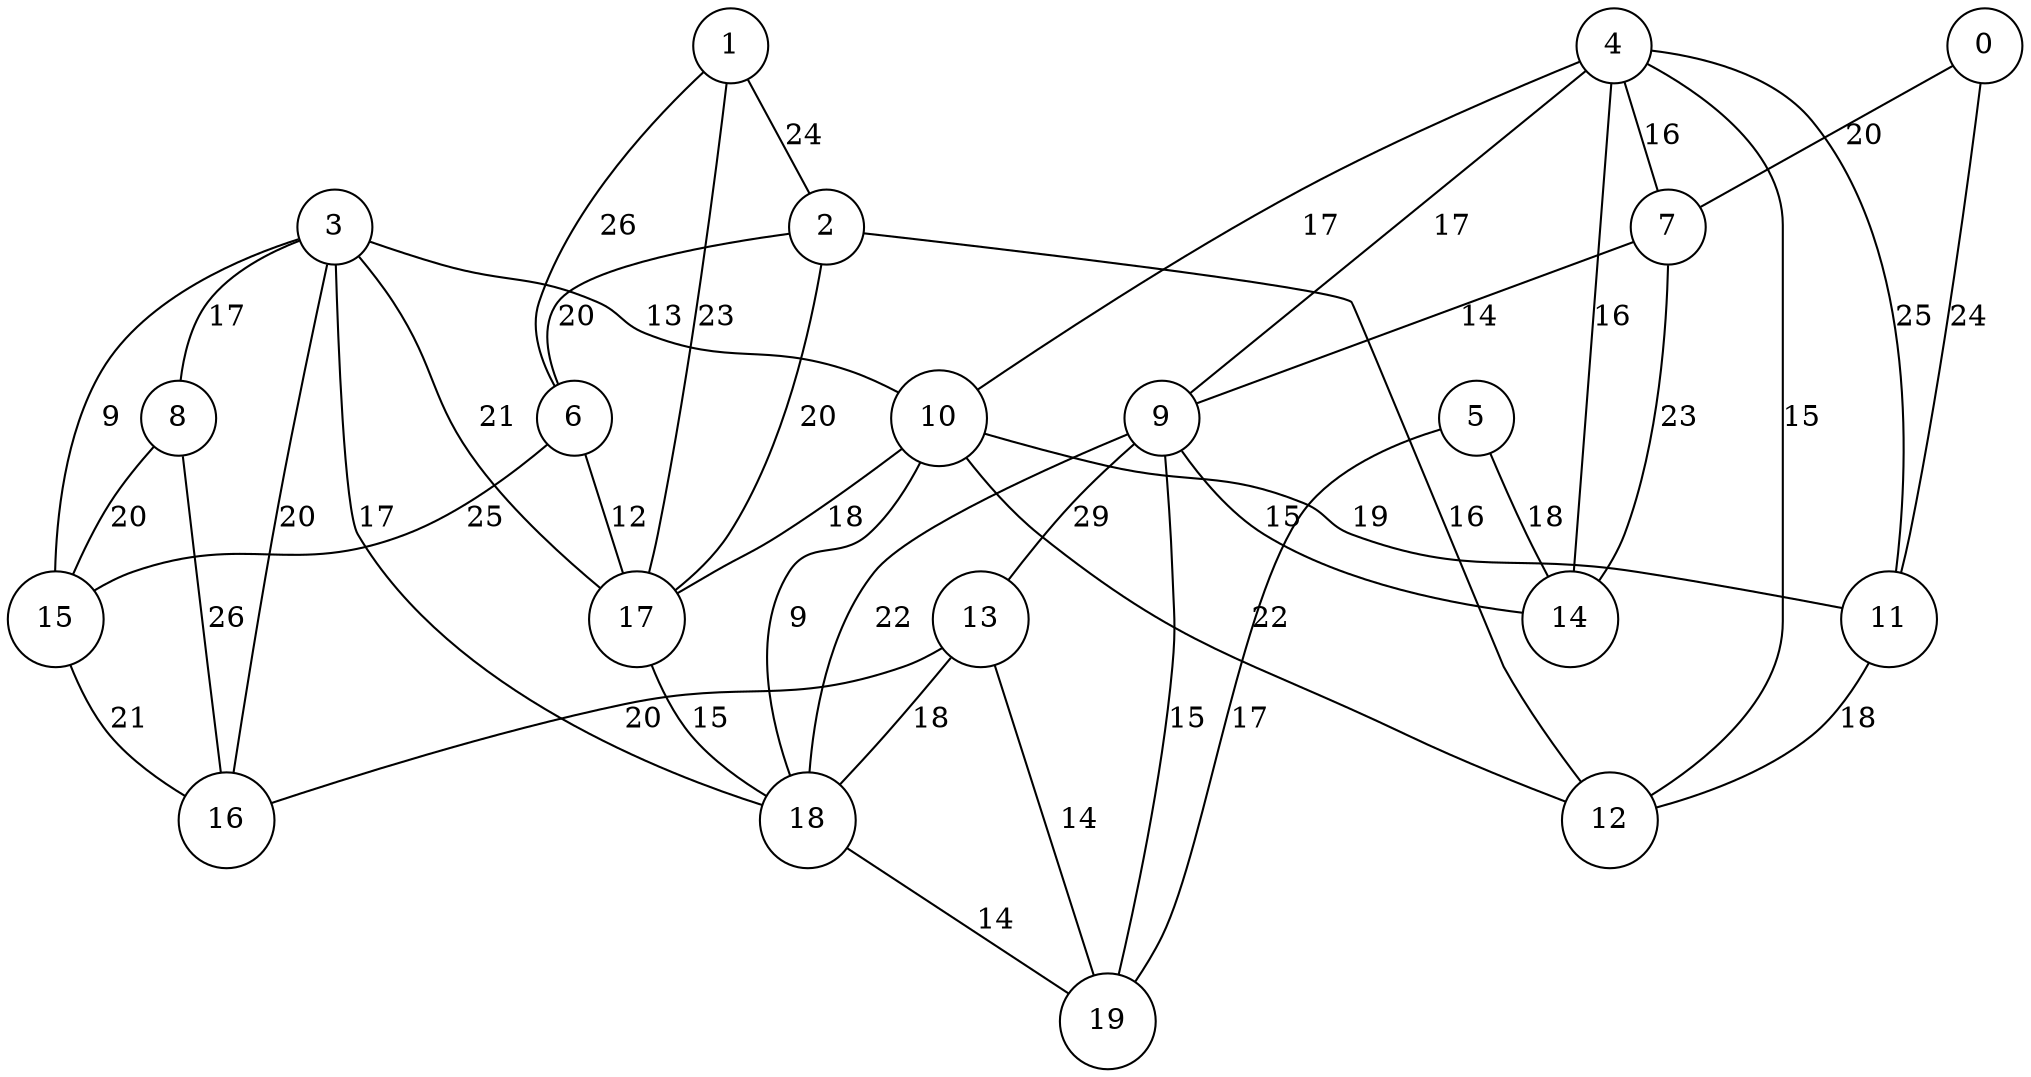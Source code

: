 graph qubit_interaction_graph {
    node [shape=circle];
    0 -- 11 [label=24];
    0 -- 7 [label=20];
    1 -- 17 [label=23];
    1 -- 2 [label=24];
    1 -- 6 [label=26];
    2 -- 17 [label=20];
    2 -- 6 [label=20];
    2 -- 12 [label=16];
    3 -- 16 [label=20];
    3 -- 8 [label=17];
    3 -- 17 [label=21];
    3 -- 18 [label=17];
    3 -- 10 [label=13];
    3 -- 15 [label=9];
    4 -- 11 [label=25];
    4 -- 12 [label=15];
    4 -- 10 [label=17];
    4 -- 14 [label=16];
    4 -- 7 [label=16];
    4 -- 9 [label=17];
    5 -- 19 [label=17];
    5 -- 14 [label=18];
    6 -- 15 [label=25];
    6 -- 17 [label=12];
    7 -- 14 [label=23];
    7 -- 9 [label=14];
    8 -- 15 [label=20];
    8 -- 16 [label=26];
    9 -- 13 [label=29];
    9 -- 14 [label=15];
    9 -- 18 [label=22];
    9 -- 19 [label=15];
    10 -- 18 [label=9];
    10 -- 12 [label=22];
    10 -- 17 [label=18];
    10 -- 11 [label=19];
    11 -- 12 [label=18];
    13 -- 19 [label=14];
    13 -- 18 [label=18];
    13 -- 16 [label=20];
    15 -- 16 [label=21];
    17 -- 18 [label=15];
    18 -- 19 [label=14];
}